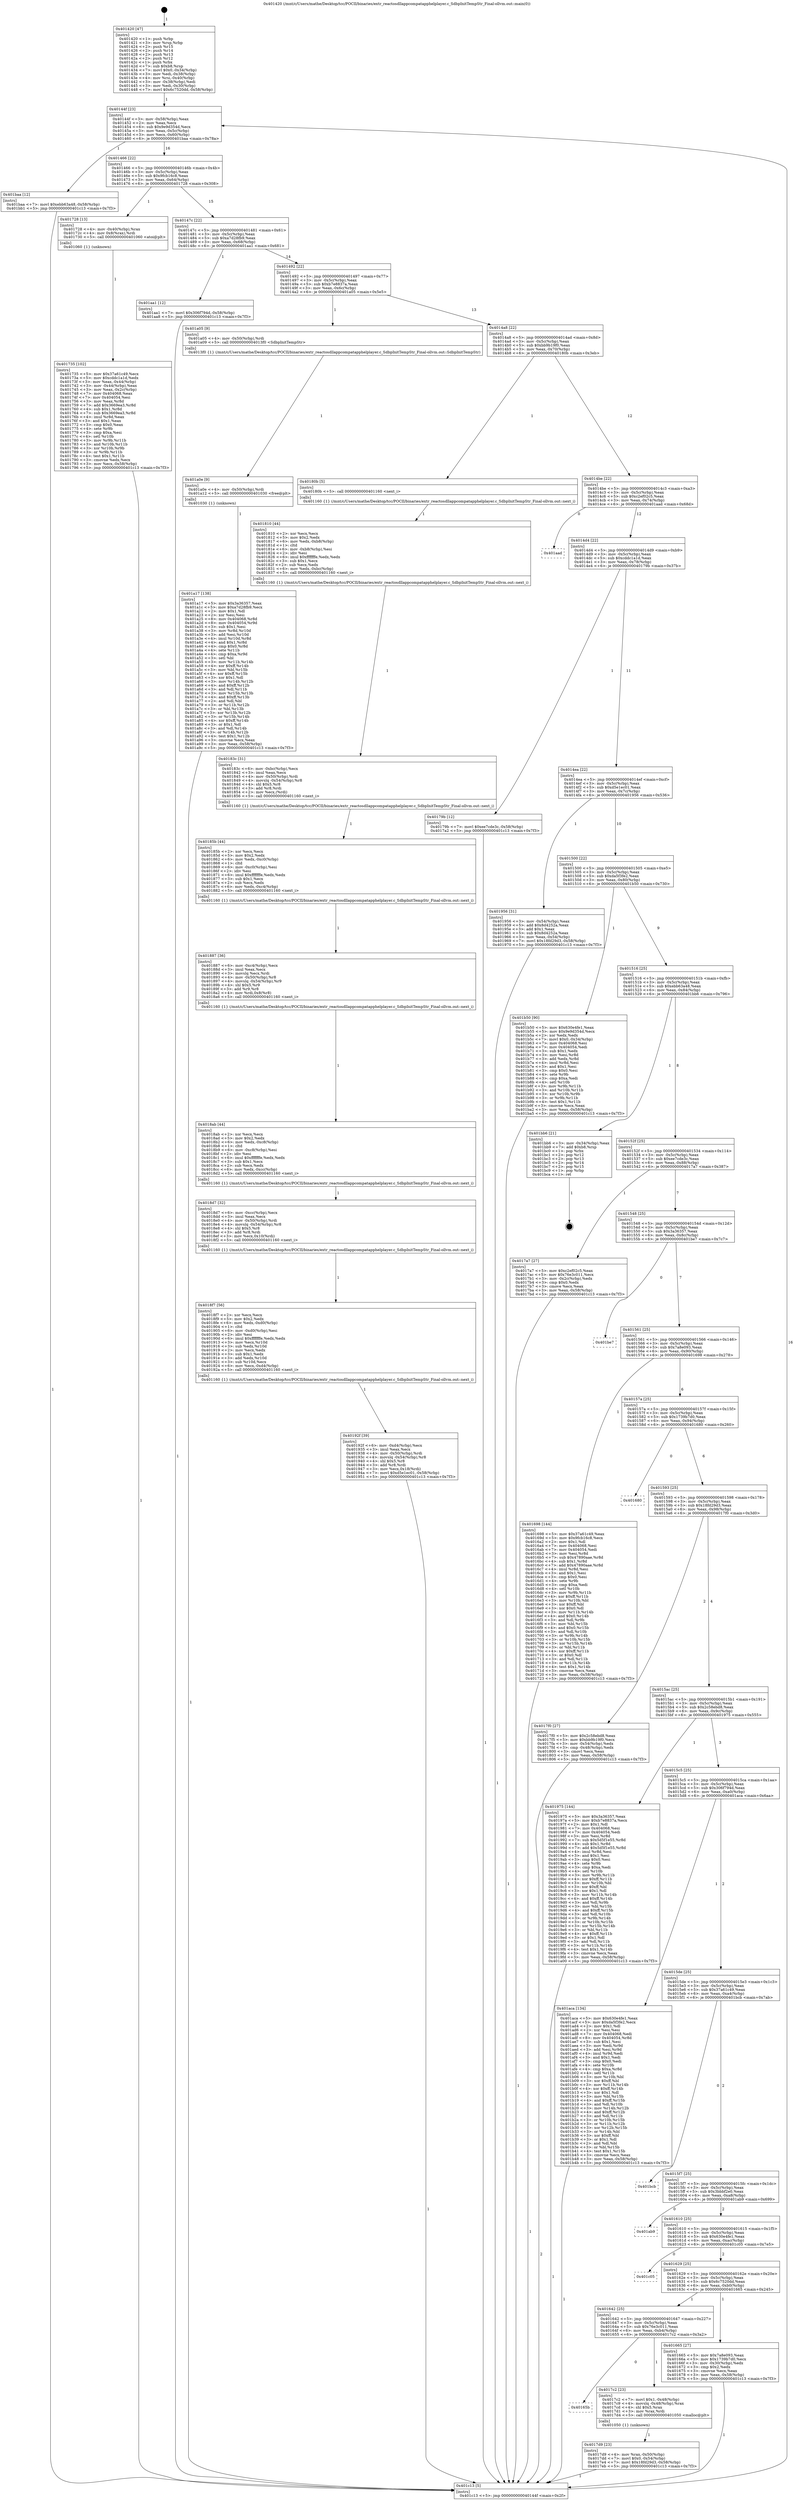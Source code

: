 digraph "0x401420" {
  label = "0x401420 (/mnt/c/Users/mathe/Desktop/tcc/POCII/binaries/extr_reactosdllappcompatapphelplayer.c_SdbpInitTempStr_Final-ollvm.out::main(0))"
  labelloc = "t"
  node[shape=record]

  Entry [label="",width=0.3,height=0.3,shape=circle,fillcolor=black,style=filled]
  "0x40144f" [label="{
     0x40144f [23]\l
     | [instrs]\l
     &nbsp;&nbsp;0x40144f \<+3\>: mov -0x58(%rbp),%eax\l
     &nbsp;&nbsp;0x401452 \<+2\>: mov %eax,%ecx\l
     &nbsp;&nbsp;0x401454 \<+6\>: sub $0x9e9d354d,%ecx\l
     &nbsp;&nbsp;0x40145a \<+3\>: mov %eax,-0x5c(%rbp)\l
     &nbsp;&nbsp;0x40145d \<+3\>: mov %ecx,-0x60(%rbp)\l
     &nbsp;&nbsp;0x401460 \<+6\>: je 0000000000401baa \<main+0x78a\>\l
  }"]
  "0x401baa" [label="{
     0x401baa [12]\l
     | [instrs]\l
     &nbsp;&nbsp;0x401baa \<+7\>: movl $0xebb63a48,-0x58(%rbp)\l
     &nbsp;&nbsp;0x401bb1 \<+5\>: jmp 0000000000401c13 \<main+0x7f3\>\l
  }"]
  "0x401466" [label="{
     0x401466 [22]\l
     | [instrs]\l
     &nbsp;&nbsp;0x401466 \<+5\>: jmp 000000000040146b \<main+0x4b\>\l
     &nbsp;&nbsp;0x40146b \<+3\>: mov -0x5c(%rbp),%eax\l
     &nbsp;&nbsp;0x40146e \<+5\>: sub $0x9fcb16c8,%eax\l
     &nbsp;&nbsp;0x401473 \<+3\>: mov %eax,-0x64(%rbp)\l
     &nbsp;&nbsp;0x401476 \<+6\>: je 0000000000401728 \<main+0x308\>\l
  }"]
  Exit [label="",width=0.3,height=0.3,shape=circle,fillcolor=black,style=filled,peripheries=2]
  "0x401728" [label="{
     0x401728 [13]\l
     | [instrs]\l
     &nbsp;&nbsp;0x401728 \<+4\>: mov -0x40(%rbp),%rax\l
     &nbsp;&nbsp;0x40172c \<+4\>: mov 0x8(%rax),%rdi\l
     &nbsp;&nbsp;0x401730 \<+5\>: call 0000000000401060 \<atoi@plt\>\l
     | [calls]\l
     &nbsp;&nbsp;0x401060 \{1\} (unknown)\l
  }"]
  "0x40147c" [label="{
     0x40147c [22]\l
     | [instrs]\l
     &nbsp;&nbsp;0x40147c \<+5\>: jmp 0000000000401481 \<main+0x61\>\l
     &nbsp;&nbsp;0x401481 \<+3\>: mov -0x5c(%rbp),%eax\l
     &nbsp;&nbsp;0x401484 \<+5\>: sub $0xa7d28fb9,%eax\l
     &nbsp;&nbsp;0x401489 \<+3\>: mov %eax,-0x68(%rbp)\l
     &nbsp;&nbsp;0x40148c \<+6\>: je 0000000000401aa1 \<main+0x681\>\l
  }"]
  "0x401a17" [label="{
     0x401a17 [138]\l
     | [instrs]\l
     &nbsp;&nbsp;0x401a17 \<+5\>: mov $0x3a36357,%eax\l
     &nbsp;&nbsp;0x401a1c \<+5\>: mov $0xa7d28fb9,%ecx\l
     &nbsp;&nbsp;0x401a21 \<+2\>: mov $0x1,%dl\l
     &nbsp;&nbsp;0x401a23 \<+2\>: xor %esi,%esi\l
     &nbsp;&nbsp;0x401a25 \<+8\>: mov 0x404068,%r8d\l
     &nbsp;&nbsp;0x401a2d \<+8\>: mov 0x404054,%r9d\l
     &nbsp;&nbsp;0x401a35 \<+3\>: sub $0x1,%esi\l
     &nbsp;&nbsp;0x401a38 \<+3\>: mov %r8d,%r10d\l
     &nbsp;&nbsp;0x401a3b \<+3\>: add %esi,%r10d\l
     &nbsp;&nbsp;0x401a3e \<+4\>: imul %r10d,%r8d\l
     &nbsp;&nbsp;0x401a42 \<+4\>: and $0x1,%r8d\l
     &nbsp;&nbsp;0x401a46 \<+4\>: cmp $0x0,%r8d\l
     &nbsp;&nbsp;0x401a4a \<+4\>: sete %r11b\l
     &nbsp;&nbsp;0x401a4e \<+4\>: cmp $0xa,%r9d\l
     &nbsp;&nbsp;0x401a52 \<+3\>: setl %bl\l
     &nbsp;&nbsp;0x401a55 \<+3\>: mov %r11b,%r14b\l
     &nbsp;&nbsp;0x401a58 \<+4\>: xor $0xff,%r14b\l
     &nbsp;&nbsp;0x401a5c \<+3\>: mov %bl,%r15b\l
     &nbsp;&nbsp;0x401a5f \<+4\>: xor $0xff,%r15b\l
     &nbsp;&nbsp;0x401a63 \<+3\>: xor $0x1,%dl\l
     &nbsp;&nbsp;0x401a66 \<+3\>: mov %r14b,%r12b\l
     &nbsp;&nbsp;0x401a69 \<+4\>: and $0xff,%r12b\l
     &nbsp;&nbsp;0x401a6d \<+3\>: and %dl,%r11b\l
     &nbsp;&nbsp;0x401a70 \<+3\>: mov %r15b,%r13b\l
     &nbsp;&nbsp;0x401a73 \<+4\>: and $0xff,%r13b\l
     &nbsp;&nbsp;0x401a77 \<+2\>: and %dl,%bl\l
     &nbsp;&nbsp;0x401a79 \<+3\>: or %r11b,%r12b\l
     &nbsp;&nbsp;0x401a7c \<+3\>: or %bl,%r13b\l
     &nbsp;&nbsp;0x401a7f \<+3\>: xor %r13b,%r12b\l
     &nbsp;&nbsp;0x401a82 \<+3\>: or %r15b,%r14b\l
     &nbsp;&nbsp;0x401a85 \<+4\>: xor $0xff,%r14b\l
     &nbsp;&nbsp;0x401a89 \<+3\>: or $0x1,%dl\l
     &nbsp;&nbsp;0x401a8c \<+3\>: and %dl,%r14b\l
     &nbsp;&nbsp;0x401a8f \<+3\>: or %r14b,%r12b\l
     &nbsp;&nbsp;0x401a92 \<+4\>: test $0x1,%r12b\l
     &nbsp;&nbsp;0x401a96 \<+3\>: cmovne %ecx,%eax\l
     &nbsp;&nbsp;0x401a99 \<+3\>: mov %eax,-0x58(%rbp)\l
     &nbsp;&nbsp;0x401a9c \<+5\>: jmp 0000000000401c13 \<main+0x7f3\>\l
  }"]
  "0x401aa1" [label="{
     0x401aa1 [12]\l
     | [instrs]\l
     &nbsp;&nbsp;0x401aa1 \<+7\>: movl $0x306f794d,-0x58(%rbp)\l
     &nbsp;&nbsp;0x401aa8 \<+5\>: jmp 0000000000401c13 \<main+0x7f3\>\l
  }"]
  "0x401492" [label="{
     0x401492 [22]\l
     | [instrs]\l
     &nbsp;&nbsp;0x401492 \<+5\>: jmp 0000000000401497 \<main+0x77\>\l
     &nbsp;&nbsp;0x401497 \<+3\>: mov -0x5c(%rbp),%eax\l
     &nbsp;&nbsp;0x40149a \<+5\>: sub $0xb7e8837a,%eax\l
     &nbsp;&nbsp;0x40149f \<+3\>: mov %eax,-0x6c(%rbp)\l
     &nbsp;&nbsp;0x4014a2 \<+6\>: je 0000000000401a05 \<main+0x5e5\>\l
  }"]
  "0x401a0e" [label="{
     0x401a0e [9]\l
     | [instrs]\l
     &nbsp;&nbsp;0x401a0e \<+4\>: mov -0x50(%rbp),%rdi\l
     &nbsp;&nbsp;0x401a12 \<+5\>: call 0000000000401030 \<free@plt\>\l
     | [calls]\l
     &nbsp;&nbsp;0x401030 \{1\} (unknown)\l
  }"]
  "0x401a05" [label="{
     0x401a05 [9]\l
     | [instrs]\l
     &nbsp;&nbsp;0x401a05 \<+4\>: mov -0x50(%rbp),%rdi\l
     &nbsp;&nbsp;0x401a09 \<+5\>: call 00000000004013f0 \<SdbpInitTempStr\>\l
     | [calls]\l
     &nbsp;&nbsp;0x4013f0 \{1\} (/mnt/c/Users/mathe/Desktop/tcc/POCII/binaries/extr_reactosdllappcompatapphelplayer.c_SdbpInitTempStr_Final-ollvm.out::SdbpInitTempStr)\l
  }"]
  "0x4014a8" [label="{
     0x4014a8 [22]\l
     | [instrs]\l
     &nbsp;&nbsp;0x4014a8 \<+5\>: jmp 00000000004014ad \<main+0x8d\>\l
     &nbsp;&nbsp;0x4014ad \<+3\>: mov -0x5c(%rbp),%eax\l
     &nbsp;&nbsp;0x4014b0 \<+5\>: sub $0xbb9b19f0,%eax\l
     &nbsp;&nbsp;0x4014b5 \<+3\>: mov %eax,-0x70(%rbp)\l
     &nbsp;&nbsp;0x4014b8 \<+6\>: je 000000000040180b \<main+0x3eb\>\l
  }"]
  "0x40192f" [label="{
     0x40192f [39]\l
     | [instrs]\l
     &nbsp;&nbsp;0x40192f \<+6\>: mov -0xd4(%rbp),%ecx\l
     &nbsp;&nbsp;0x401935 \<+3\>: imul %eax,%ecx\l
     &nbsp;&nbsp;0x401938 \<+4\>: mov -0x50(%rbp),%rdi\l
     &nbsp;&nbsp;0x40193c \<+4\>: movslq -0x54(%rbp),%r8\l
     &nbsp;&nbsp;0x401940 \<+4\>: shl $0x5,%r8\l
     &nbsp;&nbsp;0x401944 \<+3\>: add %r8,%rdi\l
     &nbsp;&nbsp;0x401947 \<+3\>: mov %ecx,0x18(%rdi)\l
     &nbsp;&nbsp;0x40194a \<+7\>: movl $0xd5e1ec01,-0x58(%rbp)\l
     &nbsp;&nbsp;0x401951 \<+5\>: jmp 0000000000401c13 \<main+0x7f3\>\l
  }"]
  "0x40180b" [label="{
     0x40180b [5]\l
     | [instrs]\l
     &nbsp;&nbsp;0x40180b \<+5\>: call 0000000000401160 \<next_i\>\l
     | [calls]\l
     &nbsp;&nbsp;0x401160 \{1\} (/mnt/c/Users/mathe/Desktop/tcc/POCII/binaries/extr_reactosdllappcompatapphelplayer.c_SdbpInitTempStr_Final-ollvm.out::next_i)\l
  }"]
  "0x4014be" [label="{
     0x4014be [22]\l
     | [instrs]\l
     &nbsp;&nbsp;0x4014be \<+5\>: jmp 00000000004014c3 \<main+0xa3\>\l
     &nbsp;&nbsp;0x4014c3 \<+3\>: mov -0x5c(%rbp),%eax\l
     &nbsp;&nbsp;0x4014c6 \<+5\>: sub $0xc2ef02c5,%eax\l
     &nbsp;&nbsp;0x4014cb \<+3\>: mov %eax,-0x74(%rbp)\l
     &nbsp;&nbsp;0x4014ce \<+6\>: je 0000000000401aad \<main+0x68d\>\l
  }"]
  "0x4018f7" [label="{
     0x4018f7 [56]\l
     | [instrs]\l
     &nbsp;&nbsp;0x4018f7 \<+2\>: xor %ecx,%ecx\l
     &nbsp;&nbsp;0x4018f9 \<+5\>: mov $0x2,%edx\l
     &nbsp;&nbsp;0x4018fe \<+6\>: mov %edx,-0xd0(%rbp)\l
     &nbsp;&nbsp;0x401904 \<+1\>: cltd\l
     &nbsp;&nbsp;0x401905 \<+6\>: mov -0xd0(%rbp),%esi\l
     &nbsp;&nbsp;0x40190b \<+2\>: idiv %esi\l
     &nbsp;&nbsp;0x40190d \<+6\>: imul $0xfffffffe,%edx,%edx\l
     &nbsp;&nbsp;0x401913 \<+3\>: mov %ecx,%r10d\l
     &nbsp;&nbsp;0x401916 \<+3\>: sub %edx,%r10d\l
     &nbsp;&nbsp;0x401919 \<+2\>: mov %ecx,%edx\l
     &nbsp;&nbsp;0x40191b \<+3\>: sub $0x1,%edx\l
     &nbsp;&nbsp;0x40191e \<+3\>: add %edx,%r10d\l
     &nbsp;&nbsp;0x401921 \<+3\>: sub %r10d,%ecx\l
     &nbsp;&nbsp;0x401924 \<+6\>: mov %ecx,-0xd4(%rbp)\l
     &nbsp;&nbsp;0x40192a \<+5\>: call 0000000000401160 \<next_i\>\l
     | [calls]\l
     &nbsp;&nbsp;0x401160 \{1\} (/mnt/c/Users/mathe/Desktop/tcc/POCII/binaries/extr_reactosdllappcompatapphelplayer.c_SdbpInitTempStr_Final-ollvm.out::next_i)\l
  }"]
  "0x401aad" [label="{
     0x401aad\l
  }", style=dashed]
  "0x4014d4" [label="{
     0x4014d4 [22]\l
     | [instrs]\l
     &nbsp;&nbsp;0x4014d4 \<+5\>: jmp 00000000004014d9 \<main+0xb9\>\l
     &nbsp;&nbsp;0x4014d9 \<+3\>: mov -0x5c(%rbp),%eax\l
     &nbsp;&nbsp;0x4014dc \<+5\>: sub $0xcddc1a1d,%eax\l
     &nbsp;&nbsp;0x4014e1 \<+3\>: mov %eax,-0x78(%rbp)\l
     &nbsp;&nbsp;0x4014e4 \<+6\>: je 000000000040179b \<main+0x37b\>\l
  }"]
  "0x4018d7" [label="{
     0x4018d7 [32]\l
     | [instrs]\l
     &nbsp;&nbsp;0x4018d7 \<+6\>: mov -0xcc(%rbp),%ecx\l
     &nbsp;&nbsp;0x4018dd \<+3\>: imul %eax,%ecx\l
     &nbsp;&nbsp;0x4018e0 \<+4\>: mov -0x50(%rbp),%rdi\l
     &nbsp;&nbsp;0x4018e4 \<+4\>: movslq -0x54(%rbp),%r8\l
     &nbsp;&nbsp;0x4018e8 \<+4\>: shl $0x5,%r8\l
     &nbsp;&nbsp;0x4018ec \<+3\>: add %r8,%rdi\l
     &nbsp;&nbsp;0x4018ef \<+3\>: mov %ecx,0x10(%rdi)\l
     &nbsp;&nbsp;0x4018f2 \<+5\>: call 0000000000401160 \<next_i\>\l
     | [calls]\l
     &nbsp;&nbsp;0x401160 \{1\} (/mnt/c/Users/mathe/Desktop/tcc/POCII/binaries/extr_reactosdllappcompatapphelplayer.c_SdbpInitTempStr_Final-ollvm.out::next_i)\l
  }"]
  "0x40179b" [label="{
     0x40179b [12]\l
     | [instrs]\l
     &nbsp;&nbsp;0x40179b \<+7\>: movl $0xee7cde3c,-0x58(%rbp)\l
     &nbsp;&nbsp;0x4017a2 \<+5\>: jmp 0000000000401c13 \<main+0x7f3\>\l
  }"]
  "0x4014ea" [label="{
     0x4014ea [22]\l
     | [instrs]\l
     &nbsp;&nbsp;0x4014ea \<+5\>: jmp 00000000004014ef \<main+0xcf\>\l
     &nbsp;&nbsp;0x4014ef \<+3\>: mov -0x5c(%rbp),%eax\l
     &nbsp;&nbsp;0x4014f2 \<+5\>: sub $0xd5e1ec01,%eax\l
     &nbsp;&nbsp;0x4014f7 \<+3\>: mov %eax,-0x7c(%rbp)\l
     &nbsp;&nbsp;0x4014fa \<+6\>: je 0000000000401956 \<main+0x536\>\l
  }"]
  "0x4018ab" [label="{
     0x4018ab [44]\l
     | [instrs]\l
     &nbsp;&nbsp;0x4018ab \<+2\>: xor %ecx,%ecx\l
     &nbsp;&nbsp;0x4018ad \<+5\>: mov $0x2,%edx\l
     &nbsp;&nbsp;0x4018b2 \<+6\>: mov %edx,-0xc8(%rbp)\l
     &nbsp;&nbsp;0x4018b8 \<+1\>: cltd\l
     &nbsp;&nbsp;0x4018b9 \<+6\>: mov -0xc8(%rbp),%esi\l
     &nbsp;&nbsp;0x4018bf \<+2\>: idiv %esi\l
     &nbsp;&nbsp;0x4018c1 \<+6\>: imul $0xfffffffe,%edx,%edx\l
     &nbsp;&nbsp;0x4018c7 \<+3\>: sub $0x1,%ecx\l
     &nbsp;&nbsp;0x4018ca \<+2\>: sub %ecx,%edx\l
     &nbsp;&nbsp;0x4018cc \<+6\>: mov %edx,-0xcc(%rbp)\l
     &nbsp;&nbsp;0x4018d2 \<+5\>: call 0000000000401160 \<next_i\>\l
     | [calls]\l
     &nbsp;&nbsp;0x401160 \{1\} (/mnt/c/Users/mathe/Desktop/tcc/POCII/binaries/extr_reactosdllappcompatapphelplayer.c_SdbpInitTempStr_Final-ollvm.out::next_i)\l
  }"]
  "0x401956" [label="{
     0x401956 [31]\l
     | [instrs]\l
     &nbsp;&nbsp;0x401956 \<+3\>: mov -0x54(%rbp),%eax\l
     &nbsp;&nbsp;0x401959 \<+5\>: add $0x8d4252a,%eax\l
     &nbsp;&nbsp;0x40195e \<+3\>: add $0x1,%eax\l
     &nbsp;&nbsp;0x401961 \<+5\>: sub $0x8d4252a,%eax\l
     &nbsp;&nbsp;0x401966 \<+3\>: mov %eax,-0x54(%rbp)\l
     &nbsp;&nbsp;0x401969 \<+7\>: movl $0x18fd29d3,-0x58(%rbp)\l
     &nbsp;&nbsp;0x401970 \<+5\>: jmp 0000000000401c13 \<main+0x7f3\>\l
  }"]
  "0x401500" [label="{
     0x401500 [22]\l
     | [instrs]\l
     &nbsp;&nbsp;0x401500 \<+5\>: jmp 0000000000401505 \<main+0xe5\>\l
     &nbsp;&nbsp;0x401505 \<+3\>: mov -0x5c(%rbp),%eax\l
     &nbsp;&nbsp;0x401508 \<+5\>: sub $0xda5f3fe2,%eax\l
     &nbsp;&nbsp;0x40150d \<+3\>: mov %eax,-0x80(%rbp)\l
     &nbsp;&nbsp;0x401510 \<+6\>: je 0000000000401b50 \<main+0x730\>\l
  }"]
  "0x401887" [label="{
     0x401887 [36]\l
     | [instrs]\l
     &nbsp;&nbsp;0x401887 \<+6\>: mov -0xc4(%rbp),%ecx\l
     &nbsp;&nbsp;0x40188d \<+3\>: imul %eax,%ecx\l
     &nbsp;&nbsp;0x401890 \<+3\>: movslq %ecx,%rdi\l
     &nbsp;&nbsp;0x401893 \<+4\>: mov -0x50(%rbp),%r8\l
     &nbsp;&nbsp;0x401897 \<+4\>: movslq -0x54(%rbp),%r9\l
     &nbsp;&nbsp;0x40189b \<+4\>: shl $0x5,%r9\l
     &nbsp;&nbsp;0x40189f \<+3\>: add %r9,%r8\l
     &nbsp;&nbsp;0x4018a2 \<+4\>: mov %rdi,0x8(%r8)\l
     &nbsp;&nbsp;0x4018a6 \<+5\>: call 0000000000401160 \<next_i\>\l
     | [calls]\l
     &nbsp;&nbsp;0x401160 \{1\} (/mnt/c/Users/mathe/Desktop/tcc/POCII/binaries/extr_reactosdllappcompatapphelplayer.c_SdbpInitTempStr_Final-ollvm.out::next_i)\l
  }"]
  "0x401b50" [label="{
     0x401b50 [90]\l
     | [instrs]\l
     &nbsp;&nbsp;0x401b50 \<+5\>: mov $0x630e4fe1,%eax\l
     &nbsp;&nbsp;0x401b55 \<+5\>: mov $0x9e9d354d,%ecx\l
     &nbsp;&nbsp;0x401b5a \<+2\>: xor %edx,%edx\l
     &nbsp;&nbsp;0x401b5c \<+7\>: movl $0x0,-0x34(%rbp)\l
     &nbsp;&nbsp;0x401b63 \<+7\>: mov 0x404068,%esi\l
     &nbsp;&nbsp;0x401b6a \<+7\>: mov 0x404054,%edi\l
     &nbsp;&nbsp;0x401b71 \<+3\>: sub $0x1,%edx\l
     &nbsp;&nbsp;0x401b74 \<+3\>: mov %esi,%r8d\l
     &nbsp;&nbsp;0x401b77 \<+3\>: add %edx,%r8d\l
     &nbsp;&nbsp;0x401b7a \<+4\>: imul %r8d,%esi\l
     &nbsp;&nbsp;0x401b7e \<+3\>: and $0x1,%esi\l
     &nbsp;&nbsp;0x401b81 \<+3\>: cmp $0x0,%esi\l
     &nbsp;&nbsp;0x401b84 \<+4\>: sete %r9b\l
     &nbsp;&nbsp;0x401b88 \<+3\>: cmp $0xa,%edi\l
     &nbsp;&nbsp;0x401b8b \<+4\>: setl %r10b\l
     &nbsp;&nbsp;0x401b8f \<+3\>: mov %r9b,%r11b\l
     &nbsp;&nbsp;0x401b92 \<+3\>: and %r10b,%r11b\l
     &nbsp;&nbsp;0x401b95 \<+3\>: xor %r10b,%r9b\l
     &nbsp;&nbsp;0x401b98 \<+3\>: or %r9b,%r11b\l
     &nbsp;&nbsp;0x401b9b \<+4\>: test $0x1,%r11b\l
     &nbsp;&nbsp;0x401b9f \<+3\>: cmovne %ecx,%eax\l
     &nbsp;&nbsp;0x401ba2 \<+3\>: mov %eax,-0x58(%rbp)\l
     &nbsp;&nbsp;0x401ba5 \<+5\>: jmp 0000000000401c13 \<main+0x7f3\>\l
  }"]
  "0x401516" [label="{
     0x401516 [25]\l
     | [instrs]\l
     &nbsp;&nbsp;0x401516 \<+5\>: jmp 000000000040151b \<main+0xfb\>\l
     &nbsp;&nbsp;0x40151b \<+3\>: mov -0x5c(%rbp),%eax\l
     &nbsp;&nbsp;0x40151e \<+5\>: sub $0xebb63a48,%eax\l
     &nbsp;&nbsp;0x401523 \<+6\>: mov %eax,-0x84(%rbp)\l
     &nbsp;&nbsp;0x401529 \<+6\>: je 0000000000401bb6 \<main+0x796\>\l
  }"]
  "0x40185b" [label="{
     0x40185b [44]\l
     | [instrs]\l
     &nbsp;&nbsp;0x40185b \<+2\>: xor %ecx,%ecx\l
     &nbsp;&nbsp;0x40185d \<+5\>: mov $0x2,%edx\l
     &nbsp;&nbsp;0x401862 \<+6\>: mov %edx,-0xc0(%rbp)\l
     &nbsp;&nbsp;0x401868 \<+1\>: cltd\l
     &nbsp;&nbsp;0x401869 \<+6\>: mov -0xc0(%rbp),%esi\l
     &nbsp;&nbsp;0x40186f \<+2\>: idiv %esi\l
     &nbsp;&nbsp;0x401871 \<+6\>: imul $0xfffffffe,%edx,%edx\l
     &nbsp;&nbsp;0x401877 \<+3\>: sub $0x1,%ecx\l
     &nbsp;&nbsp;0x40187a \<+2\>: sub %ecx,%edx\l
     &nbsp;&nbsp;0x40187c \<+6\>: mov %edx,-0xc4(%rbp)\l
     &nbsp;&nbsp;0x401882 \<+5\>: call 0000000000401160 \<next_i\>\l
     | [calls]\l
     &nbsp;&nbsp;0x401160 \{1\} (/mnt/c/Users/mathe/Desktop/tcc/POCII/binaries/extr_reactosdllappcompatapphelplayer.c_SdbpInitTempStr_Final-ollvm.out::next_i)\l
  }"]
  "0x401bb6" [label="{
     0x401bb6 [21]\l
     | [instrs]\l
     &nbsp;&nbsp;0x401bb6 \<+3\>: mov -0x34(%rbp),%eax\l
     &nbsp;&nbsp;0x401bb9 \<+7\>: add $0xb8,%rsp\l
     &nbsp;&nbsp;0x401bc0 \<+1\>: pop %rbx\l
     &nbsp;&nbsp;0x401bc1 \<+2\>: pop %r12\l
     &nbsp;&nbsp;0x401bc3 \<+2\>: pop %r13\l
     &nbsp;&nbsp;0x401bc5 \<+2\>: pop %r14\l
     &nbsp;&nbsp;0x401bc7 \<+2\>: pop %r15\l
     &nbsp;&nbsp;0x401bc9 \<+1\>: pop %rbp\l
     &nbsp;&nbsp;0x401bca \<+1\>: ret\l
  }"]
  "0x40152f" [label="{
     0x40152f [25]\l
     | [instrs]\l
     &nbsp;&nbsp;0x40152f \<+5\>: jmp 0000000000401534 \<main+0x114\>\l
     &nbsp;&nbsp;0x401534 \<+3\>: mov -0x5c(%rbp),%eax\l
     &nbsp;&nbsp;0x401537 \<+5\>: sub $0xee7cde3c,%eax\l
     &nbsp;&nbsp;0x40153c \<+6\>: mov %eax,-0x88(%rbp)\l
     &nbsp;&nbsp;0x401542 \<+6\>: je 00000000004017a7 \<main+0x387\>\l
  }"]
  "0x40183c" [label="{
     0x40183c [31]\l
     | [instrs]\l
     &nbsp;&nbsp;0x40183c \<+6\>: mov -0xbc(%rbp),%ecx\l
     &nbsp;&nbsp;0x401842 \<+3\>: imul %eax,%ecx\l
     &nbsp;&nbsp;0x401845 \<+4\>: mov -0x50(%rbp),%rdi\l
     &nbsp;&nbsp;0x401849 \<+4\>: movslq -0x54(%rbp),%r8\l
     &nbsp;&nbsp;0x40184d \<+4\>: shl $0x5,%r8\l
     &nbsp;&nbsp;0x401851 \<+3\>: add %r8,%rdi\l
     &nbsp;&nbsp;0x401854 \<+2\>: mov %ecx,(%rdi)\l
     &nbsp;&nbsp;0x401856 \<+5\>: call 0000000000401160 \<next_i\>\l
     | [calls]\l
     &nbsp;&nbsp;0x401160 \{1\} (/mnt/c/Users/mathe/Desktop/tcc/POCII/binaries/extr_reactosdllappcompatapphelplayer.c_SdbpInitTempStr_Final-ollvm.out::next_i)\l
  }"]
  "0x4017a7" [label="{
     0x4017a7 [27]\l
     | [instrs]\l
     &nbsp;&nbsp;0x4017a7 \<+5\>: mov $0xc2ef02c5,%eax\l
     &nbsp;&nbsp;0x4017ac \<+5\>: mov $0x76e3c011,%ecx\l
     &nbsp;&nbsp;0x4017b1 \<+3\>: mov -0x2c(%rbp),%edx\l
     &nbsp;&nbsp;0x4017b4 \<+3\>: cmp $0x0,%edx\l
     &nbsp;&nbsp;0x4017b7 \<+3\>: cmove %ecx,%eax\l
     &nbsp;&nbsp;0x4017ba \<+3\>: mov %eax,-0x58(%rbp)\l
     &nbsp;&nbsp;0x4017bd \<+5\>: jmp 0000000000401c13 \<main+0x7f3\>\l
  }"]
  "0x401548" [label="{
     0x401548 [25]\l
     | [instrs]\l
     &nbsp;&nbsp;0x401548 \<+5\>: jmp 000000000040154d \<main+0x12d\>\l
     &nbsp;&nbsp;0x40154d \<+3\>: mov -0x5c(%rbp),%eax\l
     &nbsp;&nbsp;0x401550 \<+5\>: sub $0x3a36357,%eax\l
     &nbsp;&nbsp;0x401555 \<+6\>: mov %eax,-0x8c(%rbp)\l
     &nbsp;&nbsp;0x40155b \<+6\>: je 0000000000401be7 \<main+0x7c7\>\l
  }"]
  "0x401810" [label="{
     0x401810 [44]\l
     | [instrs]\l
     &nbsp;&nbsp;0x401810 \<+2\>: xor %ecx,%ecx\l
     &nbsp;&nbsp;0x401812 \<+5\>: mov $0x2,%edx\l
     &nbsp;&nbsp;0x401817 \<+6\>: mov %edx,-0xb8(%rbp)\l
     &nbsp;&nbsp;0x40181d \<+1\>: cltd\l
     &nbsp;&nbsp;0x40181e \<+6\>: mov -0xb8(%rbp),%esi\l
     &nbsp;&nbsp;0x401824 \<+2\>: idiv %esi\l
     &nbsp;&nbsp;0x401826 \<+6\>: imul $0xfffffffe,%edx,%edx\l
     &nbsp;&nbsp;0x40182c \<+3\>: sub $0x1,%ecx\l
     &nbsp;&nbsp;0x40182f \<+2\>: sub %ecx,%edx\l
     &nbsp;&nbsp;0x401831 \<+6\>: mov %edx,-0xbc(%rbp)\l
     &nbsp;&nbsp;0x401837 \<+5\>: call 0000000000401160 \<next_i\>\l
     | [calls]\l
     &nbsp;&nbsp;0x401160 \{1\} (/mnt/c/Users/mathe/Desktop/tcc/POCII/binaries/extr_reactosdllappcompatapphelplayer.c_SdbpInitTempStr_Final-ollvm.out::next_i)\l
  }"]
  "0x401be7" [label="{
     0x401be7\l
  }", style=dashed]
  "0x401561" [label="{
     0x401561 [25]\l
     | [instrs]\l
     &nbsp;&nbsp;0x401561 \<+5\>: jmp 0000000000401566 \<main+0x146\>\l
     &nbsp;&nbsp;0x401566 \<+3\>: mov -0x5c(%rbp),%eax\l
     &nbsp;&nbsp;0x401569 \<+5\>: sub $0x7a8e093,%eax\l
     &nbsp;&nbsp;0x40156e \<+6\>: mov %eax,-0x90(%rbp)\l
     &nbsp;&nbsp;0x401574 \<+6\>: je 0000000000401698 \<main+0x278\>\l
  }"]
  "0x4017d9" [label="{
     0x4017d9 [23]\l
     | [instrs]\l
     &nbsp;&nbsp;0x4017d9 \<+4\>: mov %rax,-0x50(%rbp)\l
     &nbsp;&nbsp;0x4017dd \<+7\>: movl $0x0,-0x54(%rbp)\l
     &nbsp;&nbsp;0x4017e4 \<+7\>: movl $0x18fd29d3,-0x58(%rbp)\l
     &nbsp;&nbsp;0x4017eb \<+5\>: jmp 0000000000401c13 \<main+0x7f3\>\l
  }"]
  "0x401698" [label="{
     0x401698 [144]\l
     | [instrs]\l
     &nbsp;&nbsp;0x401698 \<+5\>: mov $0x37a61c49,%eax\l
     &nbsp;&nbsp;0x40169d \<+5\>: mov $0x9fcb16c8,%ecx\l
     &nbsp;&nbsp;0x4016a2 \<+2\>: mov $0x1,%dl\l
     &nbsp;&nbsp;0x4016a4 \<+7\>: mov 0x404068,%esi\l
     &nbsp;&nbsp;0x4016ab \<+7\>: mov 0x404054,%edi\l
     &nbsp;&nbsp;0x4016b2 \<+3\>: mov %esi,%r8d\l
     &nbsp;&nbsp;0x4016b5 \<+7\>: sub $0x47890aae,%r8d\l
     &nbsp;&nbsp;0x4016bc \<+4\>: sub $0x1,%r8d\l
     &nbsp;&nbsp;0x4016c0 \<+7\>: add $0x47890aae,%r8d\l
     &nbsp;&nbsp;0x4016c7 \<+4\>: imul %r8d,%esi\l
     &nbsp;&nbsp;0x4016cb \<+3\>: and $0x1,%esi\l
     &nbsp;&nbsp;0x4016ce \<+3\>: cmp $0x0,%esi\l
     &nbsp;&nbsp;0x4016d1 \<+4\>: sete %r9b\l
     &nbsp;&nbsp;0x4016d5 \<+3\>: cmp $0xa,%edi\l
     &nbsp;&nbsp;0x4016d8 \<+4\>: setl %r10b\l
     &nbsp;&nbsp;0x4016dc \<+3\>: mov %r9b,%r11b\l
     &nbsp;&nbsp;0x4016df \<+4\>: xor $0xff,%r11b\l
     &nbsp;&nbsp;0x4016e3 \<+3\>: mov %r10b,%bl\l
     &nbsp;&nbsp;0x4016e6 \<+3\>: xor $0xff,%bl\l
     &nbsp;&nbsp;0x4016e9 \<+3\>: xor $0x0,%dl\l
     &nbsp;&nbsp;0x4016ec \<+3\>: mov %r11b,%r14b\l
     &nbsp;&nbsp;0x4016ef \<+4\>: and $0x0,%r14b\l
     &nbsp;&nbsp;0x4016f3 \<+3\>: and %dl,%r9b\l
     &nbsp;&nbsp;0x4016f6 \<+3\>: mov %bl,%r15b\l
     &nbsp;&nbsp;0x4016f9 \<+4\>: and $0x0,%r15b\l
     &nbsp;&nbsp;0x4016fd \<+3\>: and %dl,%r10b\l
     &nbsp;&nbsp;0x401700 \<+3\>: or %r9b,%r14b\l
     &nbsp;&nbsp;0x401703 \<+3\>: or %r10b,%r15b\l
     &nbsp;&nbsp;0x401706 \<+3\>: xor %r15b,%r14b\l
     &nbsp;&nbsp;0x401709 \<+3\>: or %bl,%r11b\l
     &nbsp;&nbsp;0x40170c \<+4\>: xor $0xff,%r11b\l
     &nbsp;&nbsp;0x401710 \<+3\>: or $0x0,%dl\l
     &nbsp;&nbsp;0x401713 \<+3\>: and %dl,%r11b\l
     &nbsp;&nbsp;0x401716 \<+3\>: or %r11b,%r14b\l
     &nbsp;&nbsp;0x401719 \<+4\>: test $0x1,%r14b\l
     &nbsp;&nbsp;0x40171d \<+3\>: cmovne %ecx,%eax\l
     &nbsp;&nbsp;0x401720 \<+3\>: mov %eax,-0x58(%rbp)\l
     &nbsp;&nbsp;0x401723 \<+5\>: jmp 0000000000401c13 \<main+0x7f3\>\l
  }"]
  "0x40157a" [label="{
     0x40157a [25]\l
     | [instrs]\l
     &nbsp;&nbsp;0x40157a \<+5\>: jmp 000000000040157f \<main+0x15f\>\l
     &nbsp;&nbsp;0x40157f \<+3\>: mov -0x5c(%rbp),%eax\l
     &nbsp;&nbsp;0x401582 \<+5\>: sub $0x1739b7d0,%eax\l
     &nbsp;&nbsp;0x401587 \<+6\>: mov %eax,-0x94(%rbp)\l
     &nbsp;&nbsp;0x40158d \<+6\>: je 0000000000401680 \<main+0x260\>\l
  }"]
  "0x40165b" [label="{
     0x40165b\l
  }", style=dashed]
  "0x401680" [label="{
     0x401680\l
  }", style=dashed]
  "0x401593" [label="{
     0x401593 [25]\l
     | [instrs]\l
     &nbsp;&nbsp;0x401593 \<+5\>: jmp 0000000000401598 \<main+0x178\>\l
     &nbsp;&nbsp;0x401598 \<+3\>: mov -0x5c(%rbp),%eax\l
     &nbsp;&nbsp;0x40159b \<+5\>: sub $0x18fd29d3,%eax\l
     &nbsp;&nbsp;0x4015a0 \<+6\>: mov %eax,-0x98(%rbp)\l
     &nbsp;&nbsp;0x4015a6 \<+6\>: je 00000000004017f0 \<main+0x3d0\>\l
  }"]
  "0x4017c2" [label="{
     0x4017c2 [23]\l
     | [instrs]\l
     &nbsp;&nbsp;0x4017c2 \<+7\>: movl $0x1,-0x48(%rbp)\l
     &nbsp;&nbsp;0x4017c9 \<+4\>: movslq -0x48(%rbp),%rax\l
     &nbsp;&nbsp;0x4017cd \<+4\>: shl $0x5,%rax\l
     &nbsp;&nbsp;0x4017d1 \<+3\>: mov %rax,%rdi\l
     &nbsp;&nbsp;0x4017d4 \<+5\>: call 0000000000401050 \<malloc@plt\>\l
     | [calls]\l
     &nbsp;&nbsp;0x401050 \{1\} (unknown)\l
  }"]
  "0x4017f0" [label="{
     0x4017f0 [27]\l
     | [instrs]\l
     &nbsp;&nbsp;0x4017f0 \<+5\>: mov $0x2c58ebd8,%eax\l
     &nbsp;&nbsp;0x4017f5 \<+5\>: mov $0xbb9b19f0,%ecx\l
     &nbsp;&nbsp;0x4017fa \<+3\>: mov -0x54(%rbp),%edx\l
     &nbsp;&nbsp;0x4017fd \<+3\>: cmp -0x48(%rbp),%edx\l
     &nbsp;&nbsp;0x401800 \<+3\>: cmovl %ecx,%eax\l
     &nbsp;&nbsp;0x401803 \<+3\>: mov %eax,-0x58(%rbp)\l
     &nbsp;&nbsp;0x401806 \<+5\>: jmp 0000000000401c13 \<main+0x7f3\>\l
  }"]
  "0x4015ac" [label="{
     0x4015ac [25]\l
     | [instrs]\l
     &nbsp;&nbsp;0x4015ac \<+5\>: jmp 00000000004015b1 \<main+0x191\>\l
     &nbsp;&nbsp;0x4015b1 \<+3\>: mov -0x5c(%rbp),%eax\l
     &nbsp;&nbsp;0x4015b4 \<+5\>: sub $0x2c58ebd8,%eax\l
     &nbsp;&nbsp;0x4015b9 \<+6\>: mov %eax,-0x9c(%rbp)\l
     &nbsp;&nbsp;0x4015bf \<+6\>: je 0000000000401975 \<main+0x555\>\l
  }"]
  "0x401735" [label="{
     0x401735 [102]\l
     | [instrs]\l
     &nbsp;&nbsp;0x401735 \<+5\>: mov $0x37a61c49,%ecx\l
     &nbsp;&nbsp;0x40173a \<+5\>: mov $0xcddc1a1d,%edx\l
     &nbsp;&nbsp;0x40173f \<+3\>: mov %eax,-0x44(%rbp)\l
     &nbsp;&nbsp;0x401742 \<+3\>: mov -0x44(%rbp),%eax\l
     &nbsp;&nbsp;0x401745 \<+3\>: mov %eax,-0x2c(%rbp)\l
     &nbsp;&nbsp;0x401748 \<+7\>: mov 0x404068,%eax\l
     &nbsp;&nbsp;0x40174f \<+7\>: mov 0x404054,%esi\l
     &nbsp;&nbsp;0x401756 \<+3\>: mov %eax,%r8d\l
     &nbsp;&nbsp;0x401759 \<+7\>: add $0x3669ea3,%r8d\l
     &nbsp;&nbsp;0x401760 \<+4\>: sub $0x1,%r8d\l
     &nbsp;&nbsp;0x401764 \<+7\>: sub $0x3669ea3,%r8d\l
     &nbsp;&nbsp;0x40176b \<+4\>: imul %r8d,%eax\l
     &nbsp;&nbsp;0x40176f \<+3\>: and $0x1,%eax\l
     &nbsp;&nbsp;0x401772 \<+3\>: cmp $0x0,%eax\l
     &nbsp;&nbsp;0x401775 \<+4\>: sete %r9b\l
     &nbsp;&nbsp;0x401779 \<+3\>: cmp $0xa,%esi\l
     &nbsp;&nbsp;0x40177c \<+4\>: setl %r10b\l
     &nbsp;&nbsp;0x401780 \<+3\>: mov %r9b,%r11b\l
     &nbsp;&nbsp;0x401783 \<+3\>: and %r10b,%r11b\l
     &nbsp;&nbsp;0x401786 \<+3\>: xor %r10b,%r9b\l
     &nbsp;&nbsp;0x401789 \<+3\>: or %r9b,%r11b\l
     &nbsp;&nbsp;0x40178c \<+4\>: test $0x1,%r11b\l
     &nbsp;&nbsp;0x401790 \<+3\>: cmovne %edx,%ecx\l
     &nbsp;&nbsp;0x401793 \<+3\>: mov %ecx,-0x58(%rbp)\l
     &nbsp;&nbsp;0x401796 \<+5\>: jmp 0000000000401c13 \<main+0x7f3\>\l
  }"]
  "0x401975" [label="{
     0x401975 [144]\l
     | [instrs]\l
     &nbsp;&nbsp;0x401975 \<+5\>: mov $0x3a36357,%eax\l
     &nbsp;&nbsp;0x40197a \<+5\>: mov $0xb7e8837a,%ecx\l
     &nbsp;&nbsp;0x40197f \<+2\>: mov $0x1,%dl\l
     &nbsp;&nbsp;0x401981 \<+7\>: mov 0x404068,%esi\l
     &nbsp;&nbsp;0x401988 \<+7\>: mov 0x404054,%edi\l
     &nbsp;&nbsp;0x40198f \<+3\>: mov %esi,%r8d\l
     &nbsp;&nbsp;0x401992 \<+7\>: sub $0x5d5f1e55,%r8d\l
     &nbsp;&nbsp;0x401999 \<+4\>: sub $0x1,%r8d\l
     &nbsp;&nbsp;0x40199d \<+7\>: add $0x5d5f1e55,%r8d\l
     &nbsp;&nbsp;0x4019a4 \<+4\>: imul %r8d,%esi\l
     &nbsp;&nbsp;0x4019a8 \<+3\>: and $0x1,%esi\l
     &nbsp;&nbsp;0x4019ab \<+3\>: cmp $0x0,%esi\l
     &nbsp;&nbsp;0x4019ae \<+4\>: sete %r9b\l
     &nbsp;&nbsp;0x4019b2 \<+3\>: cmp $0xa,%edi\l
     &nbsp;&nbsp;0x4019b5 \<+4\>: setl %r10b\l
     &nbsp;&nbsp;0x4019b9 \<+3\>: mov %r9b,%r11b\l
     &nbsp;&nbsp;0x4019bc \<+4\>: xor $0xff,%r11b\l
     &nbsp;&nbsp;0x4019c0 \<+3\>: mov %r10b,%bl\l
     &nbsp;&nbsp;0x4019c3 \<+3\>: xor $0xff,%bl\l
     &nbsp;&nbsp;0x4019c6 \<+3\>: xor $0x1,%dl\l
     &nbsp;&nbsp;0x4019c9 \<+3\>: mov %r11b,%r14b\l
     &nbsp;&nbsp;0x4019cc \<+4\>: and $0xff,%r14b\l
     &nbsp;&nbsp;0x4019d0 \<+3\>: and %dl,%r9b\l
     &nbsp;&nbsp;0x4019d3 \<+3\>: mov %bl,%r15b\l
     &nbsp;&nbsp;0x4019d6 \<+4\>: and $0xff,%r15b\l
     &nbsp;&nbsp;0x4019da \<+3\>: and %dl,%r10b\l
     &nbsp;&nbsp;0x4019dd \<+3\>: or %r9b,%r14b\l
     &nbsp;&nbsp;0x4019e0 \<+3\>: or %r10b,%r15b\l
     &nbsp;&nbsp;0x4019e3 \<+3\>: xor %r15b,%r14b\l
     &nbsp;&nbsp;0x4019e6 \<+3\>: or %bl,%r11b\l
     &nbsp;&nbsp;0x4019e9 \<+4\>: xor $0xff,%r11b\l
     &nbsp;&nbsp;0x4019ed \<+3\>: or $0x1,%dl\l
     &nbsp;&nbsp;0x4019f0 \<+3\>: and %dl,%r11b\l
     &nbsp;&nbsp;0x4019f3 \<+3\>: or %r11b,%r14b\l
     &nbsp;&nbsp;0x4019f6 \<+4\>: test $0x1,%r14b\l
     &nbsp;&nbsp;0x4019fa \<+3\>: cmovne %ecx,%eax\l
     &nbsp;&nbsp;0x4019fd \<+3\>: mov %eax,-0x58(%rbp)\l
     &nbsp;&nbsp;0x401a00 \<+5\>: jmp 0000000000401c13 \<main+0x7f3\>\l
  }"]
  "0x4015c5" [label="{
     0x4015c5 [25]\l
     | [instrs]\l
     &nbsp;&nbsp;0x4015c5 \<+5\>: jmp 00000000004015ca \<main+0x1aa\>\l
     &nbsp;&nbsp;0x4015ca \<+3\>: mov -0x5c(%rbp),%eax\l
     &nbsp;&nbsp;0x4015cd \<+5\>: sub $0x306f794d,%eax\l
     &nbsp;&nbsp;0x4015d2 \<+6\>: mov %eax,-0xa0(%rbp)\l
     &nbsp;&nbsp;0x4015d8 \<+6\>: je 0000000000401aca \<main+0x6aa\>\l
  }"]
  "0x401420" [label="{
     0x401420 [47]\l
     | [instrs]\l
     &nbsp;&nbsp;0x401420 \<+1\>: push %rbp\l
     &nbsp;&nbsp;0x401421 \<+3\>: mov %rsp,%rbp\l
     &nbsp;&nbsp;0x401424 \<+2\>: push %r15\l
     &nbsp;&nbsp;0x401426 \<+2\>: push %r14\l
     &nbsp;&nbsp;0x401428 \<+2\>: push %r13\l
     &nbsp;&nbsp;0x40142a \<+2\>: push %r12\l
     &nbsp;&nbsp;0x40142c \<+1\>: push %rbx\l
     &nbsp;&nbsp;0x40142d \<+7\>: sub $0xb8,%rsp\l
     &nbsp;&nbsp;0x401434 \<+7\>: movl $0x0,-0x34(%rbp)\l
     &nbsp;&nbsp;0x40143b \<+3\>: mov %edi,-0x38(%rbp)\l
     &nbsp;&nbsp;0x40143e \<+4\>: mov %rsi,-0x40(%rbp)\l
     &nbsp;&nbsp;0x401442 \<+3\>: mov -0x38(%rbp),%edi\l
     &nbsp;&nbsp;0x401445 \<+3\>: mov %edi,-0x30(%rbp)\l
     &nbsp;&nbsp;0x401448 \<+7\>: movl $0x6c7520dd,-0x58(%rbp)\l
  }"]
  "0x401aca" [label="{
     0x401aca [134]\l
     | [instrs]\l
     &nbsp;&nbsp;0x401aca \<+5\>: mov $0x630e4fe1,%eax\l
     &nbsp;&nbsp;0x401acf \<+5\>: mov $0xda5f3fe2,%ecx\l
     &nbsp;&nbsp;0x401ad4 \<+2\>: mov $0x1,%dl\l
     &nbsp;&nbsp;0x401ad6 \<+2\>: xor %esi,%esi\l
     &nbsp;&nbsp;0x401ad8 \<+7\>: mov 0x404068,%edi\l
     &nbsp;&nbsp;0x401adf \<+8\>: mov 0x404054,%r8d\l
     &nbsp;&nbsp;0x401ae7 \<+3\>: sub $0x1,%esi\l
     &nbsp;&nbsp;0x401aea \<+3\>: mov %edi,%r9d\l
     &nbsp;&nbsp;0x401aed \<+3\>: add %esi,%r9d\l
     &nbsp;&nbsp;0x401af0 \<+4\>: imul %r9d,%edi\l
     &nbsp;&nbsp;0x401af4 \<+3\>: and $0x1,%edi\l
     &nbsp;&nbsp;0x401af7 \<+3\>: cmp $0x0,%edi\l
     &nbsp;&nbsp;0x401afa \<+4\>: sete %r10b\l
     &nbsp;&nbsp;0x401afe \<+4\>: cmp $0xa,%r8d\l
     &nbsp;&nbsp;0x401b02 \<+4\>: setl %r11b\l
     &nbsp;&nbsp;0x401b06 \<+3\>: mov %r10b,%bl\l
     &nbsp;&nbsp;0x401b09 \<+3\>: xor $0xff,%bl\l
     &nbsp;&nbsp;0x401b0c \<+3\>: mov %r11b,%r14b\l
     &nbsp;&nbsp;0x401b0f \<+4\>: xor $0xff,%r14b\l
     &nbsp;&nbsp;0x401b13 \<+3\>: xor $0x1,%dl\l
     &nbsp;&nbsp;0x401b16 \<+3\>: mov %bl,%r15b\l
     &nbsp;&nbsp;0x401b19 \<+4\>: and $0xff,%r15b\l
     &nbsp;&nbsp;0x401b1d \<+3\>: and %dl,%r10b\l
     &nbsp;&nbsp;0x401b20 \<+3\>: mov %r14b,%r12b\l
     &nbsp;&nbsp;0x401b23 \<+4\>: and $0xff,%r12b\l
     &nbsp;&nbsp;0x401b27 \<+3\>: and %dl,%r11b\l
     &nbsp;&nbsp;0x401b2a \<+3\>: or %r10b,%r15b\l
     &nbsp;&nbsp;0x401b2d \<+3\>: or %r11b,%r12b\l
     &nbsp;&nbsp;0x401b30 \<+3\>: xor %r12b,%r15b\l
     &nbsp;&nbsp;0x401b33 \<+3\>: or %r14b,%bl\l
     &nbsp;&nbsp;0x401b36 \<+3\>: xor $0xff,%bl\l
     &nbsp;&nbsp;0x401b39 \<+3\>: or $0x1,%dl\l
     &nbsp;&nbsp;0x401b3c \<+2\>: and %dl,%bl\l
     &nbsp;&nbsp;0x401b3e \<+3\>: or %bl,%r15b\l
     &nbsp;&nbsp;0x401b41 \<+4\>: test $0x1,%r15b\l
     &nbsp;&nbsp;0x401b45 \<+3\>: cmovne %ecx,%eax\l
     &nbsp;&nbsp;0x401b48 \<+3\>: mov %eax,-0x58(%rbp)\l
     &nbsp;&nbsp;0x401b4b \<+5\>: jmp 0000000000401c13 \<main+0x7f3\>\l
  }"]
  "0x4015de" [label="{
     0x4015de [25]\l
     | [instrs]\l
     &nbsp;&nbsp;0x4015de \<+5\>: jmp 00000000004015e3 \<main+0x1c3\>\l
     &nbsp;&nbsp;0x4015e3 \<+3\>: mov -0x5c(%rbp),%eax\l
     &nbsp;&nbsp;0x4015e6 \<+5\>: sub $0x37a61c49,%eax\l
     &nbsp;&nbsp;0x4015eb \<+6\>: mov %eax,-0xa4(%rbp)\l
     &nbsp;&nbsp;0x4015f1 \<+6\>: je 0000000000401bcb \<main+0x7ab\>\l
  }"]
  "0x401c13" [label="{
     0x401c13 [5]\l
     | [instrs]\l
     &nbsp;&nbsp;0x401c13 \<+5\>: jmp 000000000040144f \<main+0x2f\>\l
  }"]
  "0x401bcb" [label="{
     0x401bcb\l
  }", style=dashed]
  "0x4015f7" [label="{
     0x4015f7 [25]\l
     | [instrs]\l
     &nbsp;&nbsp;0x4015f7 \<+5\>: jmp 00000000004015fc \<main+0x1dc\>\l
     &nbsp;&nbsp;0x4015fc \<+3\>: mov -0x5c(%rbp),%eax\l
     &nbsp;&nbsp;0x4015ff \<+5\>: sub $0x3bbbf2e0,%eax\l
     &nbsp;&nbsp;0x401604 \<+6\>: mov %eax,-0xa8(%rbp)\l
     &nbsp;&nbsp;0x40160a \<+6\>: je 0000000000401ab9 \<main+0x699\>\l
  }"]
  "0x401642" [label="{
     0x401642 [25]\l
     | [instrs]\l
     &nbsp;&nbsp;0x401642 \<+5\>: jmp 0000000000401647 \<main+0x227\>\l
     &nbsp;&nbsp;0x401647 \<+3\>: mov -0x5c(%rbp),%eax\l
     &nbsp;&nbsp;0x40164a \<+5\>: sub $0x76e3c011,%eax\l
     &nbsp;&nbsp;0x40164f \<+6\>: mov %eax,-0xb4(%rbp)\l
     &nbsp;&nbsp;0x401655 \<+6\>: je 00000000004017c2 \<main+0x3a2\>\l
  }"]
  "0x401ab9" [label="{
     0x401ab9\l
  }", style=dashed]
  "0x401610" [label="{
     0x401610 [25]\l
     | [instrs]\l
     &nbsp;&nbsp;0x401610 \<+5\>: jmp 0000000000401615 \<main+0x1f5\>\l
     &nbsp;&nbsp;0x401615 \<+3\>: mov -0x5c(%rbp),%eax\l
     &nbsp;&nbsp;0x401618 \<+5\>: sub $0x630e4fe1,%eax\l
     &nbsp;&nbsp;0x40161d \<+6\>: mov %eax,-0xac(%rbp)\l
     &nbsp;&nbsp;0x401623 \<+6\>: je 0000000000401c05 \<main+0x7e5\>\l
  }"]
  "0x401665" [label="{
     0x401665 [27]\l
     | [instrs]\l
     &nbsp;&nbsp;0x401665 \<+5\>: mov $0x7a8e093,%eax\l
     &nbsp;&nbsp;0x40166a \<+5\>: mov $0x1739b7d0,%ecx\l
     &nbsp;&nbsp;0x40166f \<+3\>: mov -0x30(%rbp),%edx\l
     &nbsp;&nbsp;0x401672 \<+3\>: cmp $0x2,%edx\l
     &nbsp;&nbsp;0x401675 \<+3\>: cmovne %ecx,%eax\l
     &nbsp;&nbsp;0x401678 \<+3\>: mov %eax,-0x58(%rbp)\l
     &nbsp;&nbsp;0x40167b \<+5\>: jmp 0000000000401c13 \<main+0x7f3\>\l
  }"]
  "0x401c05" [label="{
     0x401c05\l
  }", style=dashed]
  "0x401629" [label="{
     0x401629 [25]\l
     | [instrs]\l
     &nbsp;&nbsp;0x401629 \<+5\>: jmp 000000000040162e \<main+0x20e\>\l
     &nbsp;&nbsp;0x40162e \<+3\>: mov -0x5c(%rbp),%eax\l
     &nbsp;&nbsp;0x401631 \<+5\>: sub $0x6c7520dd,%eax\l
     &nbsp;&nbsp;0x401636 \<+6\>: mov %eax,-0xb0(%rbp)\l
     &nbsp;&nbsp;0x40163c \<+6\>: je 0000000000401665 \<main+0x245\>\l
  }"]
  Entry -> "0x401420" [label=" 1"]
  "0x40144f" -> "0x401baa" [label=" 1"]
  "0x40144f" -> "0x401466" [label=" 16"]
  "0x401bb6" -> Exit [label=" 1"]
  "0x401466" -> "0x401728" [label=" 1"]
  "0x401466" -> "0x40147c" [label=" 15"]
  "0x401baa" -> "0x401c13" [label=" 1"]
  "0x40147c" -> "0x401aa1" [label=" 1"]
  "0x40147c" -> "0x401492" [label=" 14"]
  "0x401b50" -> "0x401c13" [label=" 1"]
  "0x401492" -> "0x401a05" [label=" 1"]
  "0x401492" -> "0x4014a8" [label=" 13"]
  "0x401aca" -> "0x401c13" [label=" 1"]
  "0x4014a8" -> "0x40180b" [label=" 1"]
  "0x4014a8" -> "0x4014be" [label=" 12"]
  "0x401aa1" -> "0x401c13" [label=" 1"]
  "0x4014be" -> "0x401aad" [label=" 0"]
  "0x4014be" -> "0x4014d4" [label=" 12"]
  "0x401a17" -> "0x401c13" [label=" 1"]
  "0x4014d4" -> "0x40179b" [label=" 1"]
  "0x4014d4" -> "0x4014ea" [label=" 11"]
  "0x401a0e" -> "0x401a17" [label=" 1"]
  "0x4014ea" -> "0x401956" [label=" 1"]
  "0x4014ea" -> "0x401500" [label=" 10"]
  "0x401a05" -> "0x401a0e" [label=" 1"]
  "0x401500" -> "0x401b50" [label=" 1"]
  "0x401500" -> "0x401516" [label=" 9"]
  "0x401975" -> "0x401c13" [label=" 1"]
  "0x401516" -> "0x401bb6" [label=" 1"]
  "0x401516" -> "0x40152f" [label=" 8"]
  "0x401956" -> "0x401c13" [label=" 1"]
  "0x40152f" -> "0x4017a7" [label=" 1"]
  "0x40152f" -> "0x401548" [label=" 7"]
  "0x40192f" -> "0x401c13" [label=" 1"]
  "0x401548" -> "0x401be7" [label=" 0"]
  "0x401548" -> "0x401561" [label=" 7"]
  "0x4018f7" -> "0x40192f" [label=" 1"]
  "0x401561" -> "0x401698" [label=" 1"]
  "0x401561" -> "0x40157a" [label=" 6"]
  "0x4018d7" -> "0x4018f7" [label=" 1"]
  "0x40157a" -> "0x401680" [label=" 0"]
  "0x40157a" -> "0x401593" [label=" 6"]
  "0x4018ab" -> "0x4018d7" [label=" 1"]
  "0x401593" -> "0x4017f0" [label=" 2"]
  "0x401593" -> "0x4015ac" [label=" 4"]
  "0x401887" -> "0x4018ab" [label=" 1"]
  "0x4015ac" -> "0x401975" [label=" 1"]
  "0x4015ac" -> "0x4015c5" [label=" 3"]
  "0x40183c" -> "0x40185b" [label=" 1"]
  "0x4015c5" -> "0x401aca" [label=" 1"]
  "0x4015c5" -> "0x4015de" [label=" 2"]
  "0x401810" -> "0x40183c" [label=" 1"]
  "0x4015de" -> "0x401bcb" [label=" 0"]
  "0x4015de" -> "0x4015f7" [label=" 2"]
  "0x40180b" -> "0x401810" [label=" 1"]
  "0x4015f7" -> "0x401ab9" [label=" 0"]
  "0x4015f7" -> "0x401610" [label=" 2"]
  "0x4017f0" -> "0x401c13" [label=" 2"]
  "0x401610" -> "0x401c05" [label=" 0"]
  "0x401610" -> "0x401629" [label=" 2"]
  "0x4017d9" -> "0x401c13" [label=" 1"]
  "0x401629" -> "0x401665" [label=" 1"]
  "0x401629" -> "0x401642" [label=" 1"]
  "0x401665" -> "0x401c13" [label=" 1"]
  "0x401420" -> "0x40144f" [label=" 1"]
  "0x401c13" -> "0x40144f" [label=" 16"]
  "0x401698" -> "0x401c13" [label=" 1"]
  "0x401728" -> "0x401735" [label=" 1"]
  "0x401735" -> "0x401c13" [label=" 1"]
  "0x40179b" -> "0x401c13" [label=" 1"]
  "0x4017a7" -> "0x401c13" [label=" 1"]
  "0x40185b" -> "0x401887" [label=" 1"]
  "0x401642" -> "0x4017c2" [label=" 1"]
  "0x401642" -> "0x40165b" [label=" 0"]
  "0x4017c2" -> "0x4017d9" [label=" 1"]
}
